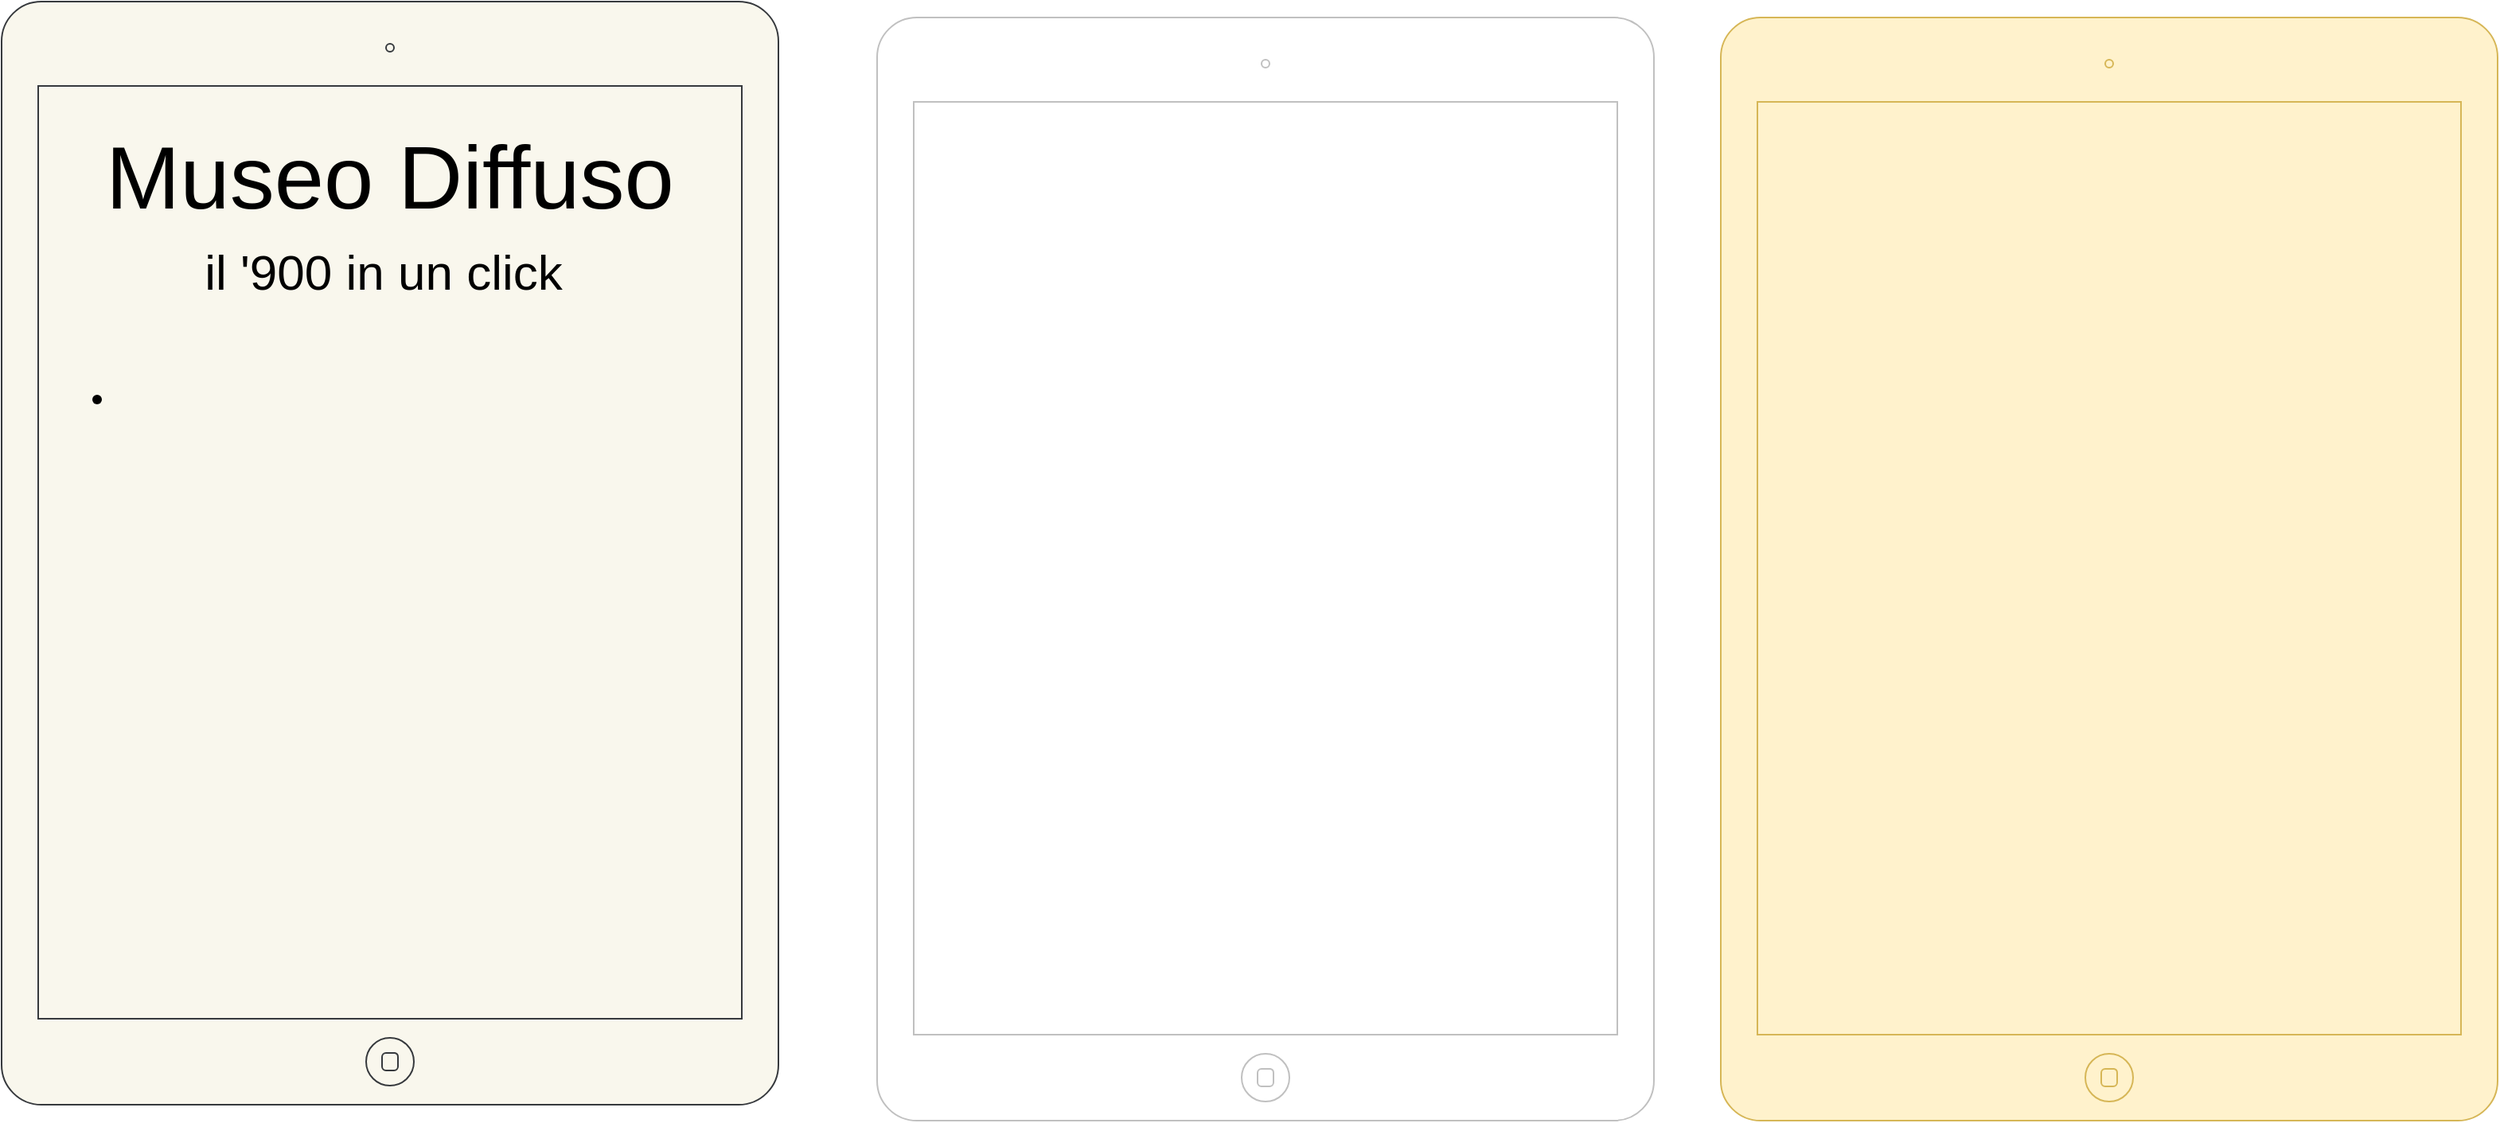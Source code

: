 <mxfile version="14.6.13" type="github">
  <diagram id="ilW6QP07F62Ll1rzHJ4k" name="Page-1">
    <mxGraphModel dx="782" dy="706" grid="1" gridSize="10" guides="1" tooltips="1" connect="1" arrows="1" fold="1" page="1" pageScale="1" pageWidth="827" pageHeight="1169" math="0" shadow="0">
      <root>
        <mxCell id="0" />
        <mxCell id="1" parent="0" />
        <mxCell id="-mqGPDgTXEooJhEemLFb-1" value="" style="html=1;verticalLabelPosition=bottom;labelBackgroundColor=#ffffff;verticalAlign=top;shadow=0;dashed=0;strokeWidth=1;shape=mxgraph.ios7.misc.ipad10inch;fillColor=#f9f7ed;strokeColor=#36393d;" vertex="1" parent="1">
          <mxGeometry x="40" y="30" width="488" height="693" as="geometry" />
        </mxCell>
        <mxCell id="-mqGPDgTXEooJhEemLFb-2" value="" style="html=1;verticalLabelPosition=bottom;labelBackgroundColor=#ffffff;verticalAlign=top;shadow=0;dashed=0;strokeWidth=1;shape=mxgraph.ios7.misc.ipad10inch;strokeColor=#c0c0c0;" vertex="1" parent="1">
          <mxGeometry x="590" y="40" width="488" height="693" as="geometry" />
        </mxCell>
        <mxCell id="-mqGPDgTXEooJhEemLFb-3" value="" style="html=1;verticalLabelPosition=bottom;labelBackgroundColor=#ffffff;verticalAlign=top;shadow=0;dashed=0;strokeWidth=1;shape=mxgraph.ios7.misc.ipad10inch;strokeColor=#d6b656;fillColor=#fff2cc;" vertex="1" parent="1">
          <mxGeometry x="1120" y="40" width="488" height="693" as="geometry" />
        </mxCell>
        <mxCell id="-mqGPDgTXEooJhEemLFb-4" value="&lt;font style=&quot;font-size: 56px&quot;&gt;Museo Diffuso&lt;/font&gt;" style="text;html=1;strokeColor=none;fillColor=none;align=center;verticalAlign=middle;whiteSpace=wrap;rounded=0;" vertex="1" parent="1">
          <mxGeometry x="64" y="90" width="440" height="100" as="geometry" />
        </mxCell>
        <mxCell id="-mqGPDgTXEooJhEemLFb-5" value="&lt;font style=&quot;font-size: 31px&quot;&gt;il &#39;900 in un click&lt;/font&gt;" style="text;html=1;strokeColor=none;fillColor=none;align=center;verticalAlign=middle;whiteSpace=wrap;rounded=0;" vertex="1" parent="1">
          <mxGeometry x="100" y="190" width="360" height="20" as="geometry" />
        </mxCell>
        <mxCell id="-mqGPDgTXEooJhEemLFb-6" value="" style="shape=waypoint;sketch=0;size=6;pointerEvents=1;points=[];fillColor=none;resizable=0;rotatable=0;perimeter=centerPerimeter;snapToPoint=1;" vertex="1" parent="1">
          <mxGeometry x="80" y="260" width="40" height="40" as="geometry" />
        </mxCell>
      </root>
    </mxGraphModel>
  </diagram>
</mxfile>
